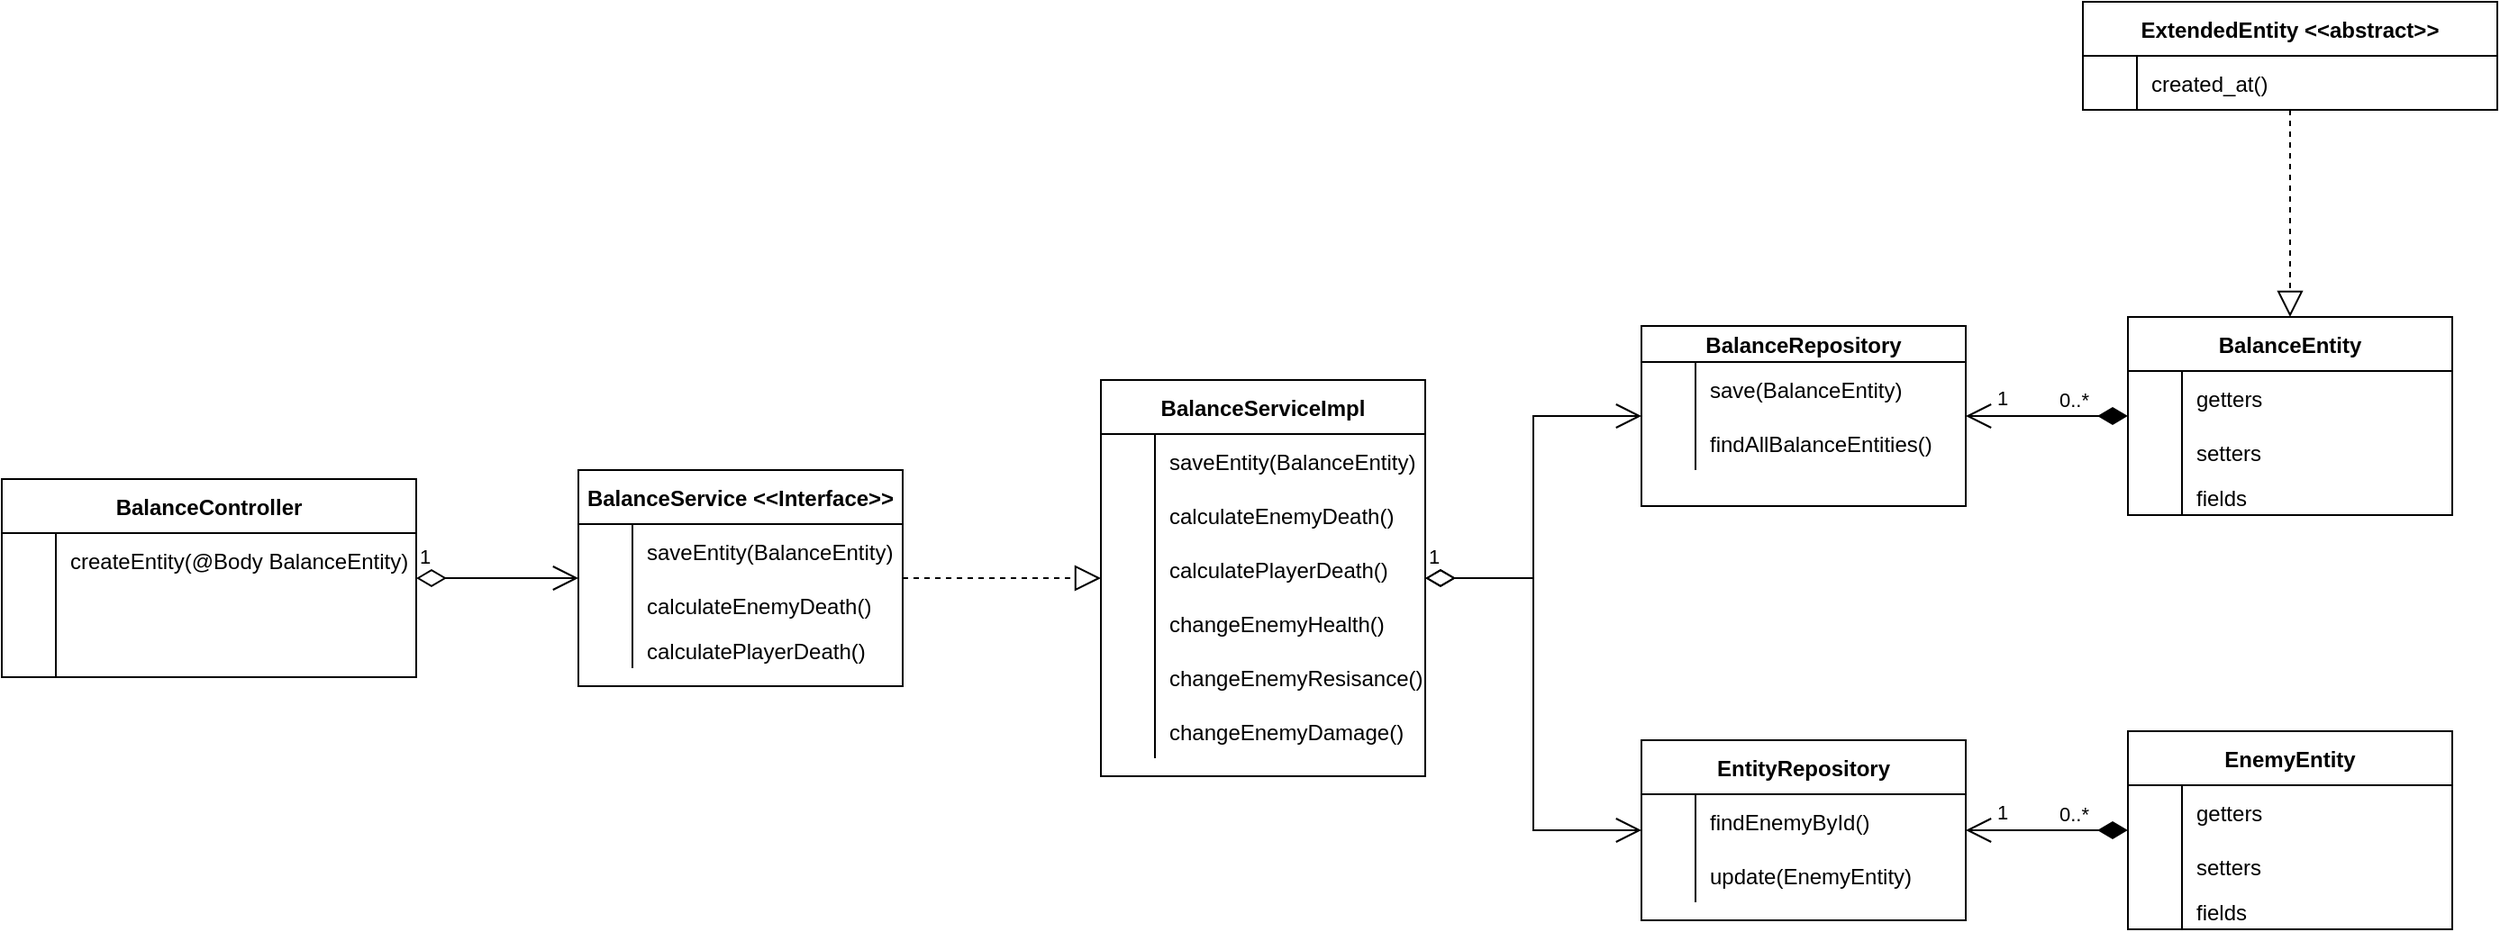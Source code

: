 <mxfile version="20.8.10" type="device"><diagram id="tbC7OHisA7EsDjSfLLGU" name="Page-1"><mxGraphModel dx="673" dy="449" grid="1" gridSize="10" guides="1" tooltips="1" connect="1" arrows="1" fold="1" page="0" pageScale="1" pageWidth="827" pageHeight="1169" math="0" shadow="0"><root><mxCell id="0"/><mxCell id="1" parent="0"/><mxCell id="G2R8BcBX29YFW_m9P9Uj-26" value="BalanceController" style="shape=table;startSize=30;container=1;collapsible=1;childLayout=tableLayout;fixedRows=1;rowLines=0;fontStyle=1;align=center;resizeLast=1;" parent="1" vertex="1"><mxGeometry x="50" y="625" width="230" height="110" as="geometry"/></mxCell><mxCell id="G2R8BcBX29YFW_m9P9Uj-30" value="" style="shape=tableRow;horizontal=0;startSize=0;swimlaneHead=0;swimlaneBody=0;fillColor=none;collapsible=0;dropTarget=0;points=[[0,0.5],[1,0.5]];portConstraint=eastwest;top=0;left=0;right=0;bottom=0;" parent="G2R8BcBX29YFW_m9P9Uj-26" vertex="1"><mxGeometry y="30" width="230" height="30" as="geometry"/></mxCell><mxCell id="G2R8BcBX29YFW_m9P9Uj-31" value="" style="shape=partialRectangle;connectable=0;fillColor=none;top=0;left=0;bottom=0;right=0;editable=1;overflow=hidden;" parent="G2R8BcBX29YFW_m9P9Uj-30" vertex="1"><mxGeometry width="30" height="30" as="geometry"><mxRectangle width="30" height="30" as="alternateBounds"/></mxGeometry></mxCell><mxCell id="G2R8BcBX29YFW_m9P9Uj-32" value="createEntity(@Body BalanceEntity)" style="shape=partialRectangle;connectable=0;fillColor=none;top=0;left=0;bottom=0;right=0;align=left;spacingLeft=6;overflow=hidden;" parent="G2R8BcBX29YFW_m9P9Uj-30" vertex="1"><mxGeometry x="30" width="200" height="30" as="geometry"><mxRectangle width="200" height="30" as="alternateBounds"/></mxGeometry></mxCell><mxCell id="G2R8BcBX29YFW_m9P9Uj-33" value="" style="shape=tableRow;horizontal=0;startSize=0;swimlaneHead=0;swimlaneBody=0;fillColor=none;collapsible=0;dropTarget=0;points=[[0,0.5],[1,0.5]];portConstraint=eastwest;top=0;left=0;right=0;bottom=0;" parent="G2R8BcBX29YFW_m9P9Uj-26" vertex="1"><mxGeometry y="60" width="230" height="30" as="geometry"/></mxCell><mxCell id="G2R8BcBX29YFW_m9P9Uj-34" value="                " style="shape=partialRectangle;connectable=0;fillColor=none;top=0;left=0;bottom=0;right=0;editable=1;overflow=hidden;" parent="G2R8BcBX29YFW_m9P9Uj-33" vertex="1"><mxGeometry width="30" height="30" as="geometry"><mxRectangle width="30" height="30" as="alternateBounds"/></mxGeometry></mxCell><mxCell id="G2R8BcBX29YFW_m9P9Uj-35" value="" style="shape=partialRectangle;connectable=0;fillColor=none;top=0;left=0;bottom=0;right=0;align=left;spacingLeft=6;overflow=hidden;" parent="G2R8BcBX29YFW_m9P9Uj-33" vertex="1"><mxGeometry x="30" width="200" height="30" as="geometry"><mxRectangle width="200" height="30" as="alternateBounds"/></mxGeometry></mxCell><mxCell id="G2R8BcBX29YFW_m9P9Uj-94" value="" style="shape=tableRow;horizontal=0;startSize=0;swimlaneHead=0;swimlaneBody=0;fillColor=none;collapsible=0;dropTarget=0;points=[[0,0.5],[1,0.5]];portConstraint=eastwest;top=0;left=0;right=0;bottom=0;" parent="G2R8BcBX29YFW_m9P9Uj-26" vertex="1"><mxGeometry y="90" width="230" height="20" as="geometry"/></mxCell><mxCell id="G2R8BcBX29YFW_m9P9Uj-95" value="                " style="shape=partialRectangle;connectable=0;fillColor=none;top=0;left=0;bottom=0;right=0;editable=1;overflow=hidden;" parent="G2R8BcBX29YFW_m9P9Uj-94" vertex="1"><mxGeometry width="30" height="20" as="geometry"><mxRectangle width="30" height="20" as="alternateBounds"/></mxGeometry></mxCell><mxCell id="G2R8BcBX29YFW_m9P9Uj-96" value="" style="shape=partialRectangle;connectable=0;fillColor=none;top=0;left=0;bottom=0;right=0;align=left;spacingLeft=6;overflow=hidden;" parent="G2R8BcBX29YFW_m9P9Uj-94" vertex="1"><mxGeometry x="30" width="200" height="20" as="geometry"><mxRectangle width="200" height="20" as="alternateBounds"/></mxGeometry></mxCell><mxCell id="G2R8BcBX29YFW_m9P9Uj-39" value="BalanceService &lt;&lt;Interface&gt;&gt;" style="shape=table;startSize=30;container=1;collapsible=1;childLayout=tableLayout;fixedRows=1;rowLines=0;fontStyle=1;align=center;resizeLast=1;" parent="1" vertex="1"><mxGeometry x="370" y="620" width="180" height="120" as="geometry"/></mxCell><mxCell id="G2R8BcBX29YFW_m9P9Uj-46" value="" style="shape=tableRow;horizontal=0;startSize=0;swimlaneHead=0;swimlaneBody=0;fillColor=none;collapsible=0;dropTarget=0;points=[[0,0.5],[1,0.5]];portConstraint=eastwest;top=0;left=0;right=0;bottom=0;" parent="G2R8BcBX29YFW_m9P9Uj-39" vertex="1"><mxGeometry y="30" width="180" height="30" as="geometry"/></mxCell><mxCell id="G2R8BcBX29YFW_m9P9Uj-47" value="" style="shape=partialRectangle;connectable=0;fillColor=none;top=0;left=0;bottom=0;right=0;editable=1;overflow=hidden;" parent="G2R8BcBX29YFW_m9P9Uj-46" vertex="1"><mxGeometry width="30" height="30" as="geometry"><mxRectangle width="30" height="30" as="alternateBounds"/></mxGeometry></mxCell><mxCell id="G2R8BcBX29YFW_m9P9Uj-48" value="saveEntity(BalanceEntity)" style="shape=partialRectangle;connectable=0;fillColor=none;top=0;left=0;bottom=0;right=0;align=left;spacingLeft=6;overflow=hidden;" parent="G2R8BcBX29YFW_m9P9Uj-46" vertex="1"><mxGeometry x="30" width="150" height="30" as="geometry"><mxRectangle width="150" height="30" as="alternateBounds"/></mxGeometry></mxCell><mxCell id="G2R8BcBX29YFW_m9P9Uj-49" value="" style="shape=tableRow;horizontal=0;startSize=0;swimlaneHead=0;swimlaneBody=0;fillColor=none;collapsible=0;dropTarget=0;points=[[0,0.5],[1,0.5]];portConstraint=eastwest;top=0;left=0;right=0;bottom=0;" parent="G2R8BcBX29YFW_m9P9Uj-39" vertex="1"><mxGeometry y="60" width="180" height="30" as="geometry"/></mxCell><mxCell id="G2R8BcBX29YFW_m9P9Uj-50" value="" style="shape=partialRectangle;connectable=0;fillColor=none;top=0;left=0;bottom=0;right=0;editable=1;overflow=hidden;" parent="G2R8BcBX29YFW_m9P9Uj-49" vertex="1"><mxGeometry width="30" height="30" as="geometry"><mxRectangle width="30" height="30" as="alternateBounds"/></mxGeometry></mxCell><mxCell id="G2R8BcBX29YFW_m9P9Uj-51" value="calculateEnemyDeath()" style="shape=partialRectangle;connectable=0;fillColor=none;top=0;left=0;bottom=0;right=0;align=left;spacingLeft=6;overflow=hidden;" parent="G2R8BcBX29YFW_m9P9Uj-49" vertex="1"><mxGeometry x="30" width="150" height="30" as="geometry"><mxRectangle width="150" height="30" as="alternateBounds"/></mxGeometry></mxCell><mxCell id="G2R8BcBX29YFW_m9P9Uj-97" value="" style="shape=tableRow;horizontal=0;startSize=0;swimlaneHead=0;swimlaneBody=0;fillColor=none;collapsible=0;dropTarget=0;points=[[0,0.5],[1,0.5]];portConstraint=eastwest;top=0;left=0;right=0;bottom=0;" parent="G2R8BcBX29YFW_m9P9Uj-39" vertex="1"><mxGeometry y="90" width="180" height="20" as="geometry"/></mxCell><mxCell id="G2R8BcBX29YFW_m9P9Uj-98" value="" style="shape=partialRectangle;connectable=0;fillColor=none;top=0;left=0;bottom=0;right=0;editable=1;overflow=hidden;" parent="G2R8BcBX29YFW_m9P9Uj-97" vertex="1"><mxGeometry width="30" height="20" as="geometry"><mxRectangle width="30" height="20" as="alternateBounds"/></mxGeometry></mxCell><mxCell id="G2R8BcBX29YFW_m9P9Uj-99" value="calculatePlayerDeath()" style="shape=partialRectangle;connectable=0;fillColor=none;top=0;left=0;bottom=0;right=0;align=left;spacingLeft=6;overflow=hidden;" parent="G2R8BcBX29YFW_m9P9Uj-97" vertex="1"><mxGeometry x="30" width="150" height="20" as="geometry"><mxRectangle width="150" height="20" as="alternateBounds"/></mxGeometry></mxCell><mxCell id="G2R8BcBX29YFW_m9P9Uj-52" value="BalanceRepository" style="shape=table;startSize=20;container=1;collapsible=1;childLayout=tableLayout;fixedRows=1;rowLines=0;fontStyle=1;align=center;resizeLast=1;" parent="1" vertex="1"><mxGeometry x="960" y="540" width="180" height="100" as="geometry"/></mxCell><mxCell id="G2R8BcBX29YFW_m9P9Uj-59" value="" style="shape=tableRow;horizontal=0;startSize=0;swimlaneHead=0;swimlaneBody=0;fillColor=none;collapsible=0;dropTarget=0;points=[[0,0.5],[1,0.5]];portConstraint=eastwest;top=0;left=0;right=0;bottom=0;" parent="G2R8BcBX29YFW_m9P9Uj-52" vertex="1"><mxGeometry y="20" width="180" height="30" as="geometry"/></mxCell><mxCell id="G2R8BcBX29YFW_m9P9Uj-60" value="" style="shape=partialRectangle;connectable=0;fillColor=none;top=0;left=0;bottom=0;right=0;editable=1;overflow=hidden;" parent="G2R8BcBX29YFW_m9P9Uj-59" vertex="1"><mxGeometry width="30" height="30" as="geometry"><mxRectangle width="30" height="30" as="alternateBounds"/></mxGeometry></mxCell><mxCell id="G2R8BcBX29YFW_m9P9Uj-61" value="save(BalanceEntity)" style="shape=partialRectangle;connectable=0;fillColor=none;top=0;left=0;bottom=0;right=0;align=left;spacingLeft=6;overflow=hidden;" parent="G2R8BcBX29YFW_m9P9Uj-59" vertex="1"><mxGeometry x="30" width="150" height="30" as="geometry"><mxRectangle width="150" height="30" as="alternateBounds"/></mxGeometry></mxCell><mxCell id="G2R8BcBX29YFW_m9P9Uj-62" value="" style="shape=tableRow;horizontal=0;startSize=0;swimlaneHead=0;swimlaneBody=0;fillColor=none;collapsible=0;dropTarget=0;points=[[0,0.5],[1,0.5]];portConstraint=eastwest;top=0;left=0;right=0;bottom=0;" parent="G2R8BcBX29YFW_m9P9Uj-52" vertex="1"><mxGeometry y="50" width="180" height="30" as="geometry"/></mxCell><mxCell id="G2R8BcBX29YFW_m9P9Uj-63" value="" style="shape=partialRectangle;connectable=0;fillColor=none;top=0;left=0;bottom=0;right=0;editable=1;overflow=hidden;" parent="G2R8BcBX29YFW_m9P9Uj-62" vertex="1"><mxGeometry width="30" height="30" as="geometry"><mxRectangle width="30" height="30" as="alternateBounds"/></mxGeometry></mxCell><mxCell id="G2R8BcBX29YFW_m9P9Uj-64" value="findAllBalanceEntities()" style="shape=partialRectangle;connectable=0;fillColor=none;top=0;left=0;bottom=0;right=0;align=left;spacingLeft=6;overflow=hidden;" parent="G2R8BcBX29YFW_m9P9Uj-62" vertex="1"><mxGeometry x="30" width="150" height="30" as="geometry"><mxRectangle width="150" height="30" as="alternateBounds"/></mxGeometry></mxCell><mxCell id="G2R8BcBX29YFW_m9P9Uj-65" value="BalanceServiceImpl" style="shape=table;startSize=30;container=1;collapsible=1;childLayout=tableLayout;fixedRows=1;rowLines=0;fontStyle=1;align=center;resizeLast=1;" parent="1" vertex="1"><mxGeometry x="660" y="570" width="180" height="220" as="geometry"/></mxCell><mxCell id="G2R8BcBX29YFW_m9P9Uj-69" value="" style="shape=tableRow;horizontal=0;startSize=0;swimlaneHead=0;swimlaneBody=0;fillColor=none;collapsible=0;dropTarget=0;points=[[0,0.5],[1,0.5]];portConstraint=eastwest;top=0;left=0;right=0;bottom=0;" parent="G2R8BcBX29YFW_m9P9Uj-65" vertex="1"><mxGeometry y="30" width="180" height="30" as="geometry"/></mxCell><mxCell id="G2R8BcBX29YFW_m9P9Uj-70" value="" style="shape=partialRectangle;connectable=0;fillColor=none;top=0;left=0;bottom=0;right=0;editable=1;overflow=hidden;" parent="G2R8BcBX29YFW_m9P9Uj-69" vertex="1"><mxGeometry width="30" height="30" as="geometry"><mxRectangle width="30" height="30" as="alternateBounds"/></mxGeometry></mxCell><mxCell id="G2R8BcBX29YFW_m9P9Uj-71" value="saveEntity(BalanceEntity)" style="shape=partialRectangle;connectable=0;fillColor=none;top=0;left=0;bottom=0;right=0;align=left;spacingLeft=6;overflow=hidden;" parent="G2R8BcBX29YFW_m9P9Uj-69" vertex="1"><mxGeometry x="30" width="150" height="30" as="geometry"><mxRectangle width="150" height="30" as="alternateBounds"/></mxGeometry></mxCell><mxCell id="G2R8BcBX29YFW_m9P9Uj-72" value="" style="shape=tableRow;horizontal=0;startSize=0;swimlaneHead=0;swimlaneBody=0;fillColor=none;collapsible=0;dropTarget=0;points=[[0,0.5],[1,0.5]];portConstraint=eastwest;top=0;left=0;right=0;bottom=0;" parent="G2R8BcBX29YFW_m9P9Uj-65" vertex="1"><mxGeometry y="60" width="180" height="30" as="geometry"/></mxCell><mxCell id="G2R8BcBX29YFW_m9P9Uj-73" value="" style="shape=partialRectangle;connectable=0;fillColor=none;top=0;left=0;bottom=0;right=0;editable=1;overflow=hidden;" parent="G2R8BcBX29YFW_m9P9Uj-72" vertex="1"><mxGeometry width="30" height="30" as="geometry"><mxRectangle width="30" height="30" as="alternateBounds"/></mxGeometry></mxCell><mxCell id="G2R8BcBX29YFW_m9P9Uj-74" value="calculateEnemyDeath()" style="shape=partialRectangle;connectable=0;fillColor=none;top=0;left=0;bottom=0;right=0;align=left;spacingLeft=6;overflow=hidden;" parent="G2R8BcBX29YFW_m9P9Uj-72" vertex="1"><mxGeometry x="30" width="150" height="30" as="geometry"><mxRectangle width="150" height="30" as="alternateBounds"/></mxGeometry></mxCell><mxCell id="2OF6ME92phxlqvlVwEZL-5" value="" style="shape=tableRow;horizontal=0;startSize=0;swimlaneHead=0;swimlaneBody=0;fillColor=none;collapsible=0;dropTarget=0;points=[[0,0.5],[1,0.5]];portConstraint=eastwest;top=0;left=0;right=0;bottom=0;" parent="G2R8BcBX29YFW_m9P9Uj-65" vertex="1"><mxGeometry y="90" width="180" height="30" as="geometry"/></mxCell><mxCell id="2OF6ME92phxlqvlVwEZL-6" value="" style="shape=partialRectangle;connectable=0;fillColor=none;top=0;left=0;bottom=0;right=0;editable=1;overflow=hidden;" parent="2OF6ME92phxlqvlVwEZL-5" vertex="1"><mxGeometry width="30" height="30" as="geometry"><mxRectangle width="30" height="30" as="alternateBounds"/></mxGeometry></mxCell><mxCell id="2OF6ME92phxlqvlVwEZL-7" value="calculatePlayerDeath()" style="shape=partialRectangle;connectable=0;fillColor=none;top=0;left=0;bottom=0;right=0;align=left;spacingLeft=6;overflow=hidden;" parent="2OF6ME92phxlqvlVwEZL-5" vertex="1"><mxGeometry x="30" width="150" height="30" as="geometry"><mxRectangle width="150" height="30" as="alternateBounds"/></mxGeometry></mxCell><mxCell id="2OF6ME92phxlqvlVwEZL-10" value="" style="shape=tableRow;horizontal=0;startSize=0;swimlaneHead=0;swimlaneBody=0;fillColor=none;collapsible=0;dropTarget=0;points=[[0,0.5],[1,0.5]];portConstraint=eastwest;top=0;left=0;right=0;bottom=0;" parent="G2R8BcBX29YFW_m9P9Uj-65" vertex="1"><mxGeometry y="120" width="180" height="30" as="geometry"/></mxCell><mxCell id="2OF6ME92phxlqvlVwEZL-11" value="" style="shape=partialRectangle;connectable=0;fillColor=none;top=0;left=0;bottom=0;right=0;editable=1;overflow=hidden;" parent="2OF6ME92phxlqvlVwEZL-10" vertex="1"><mxGeometry width="30" height="30" as="geometry"><mxRectangle width="30" height="30" as="alternateBounds"/></mxGeometry></mxCell><mxCell id="2OF6ME92phxlqvlVwEZL-12" value="changeEnemyHealth()" style="shape=partialRectangle;connectable=0;fillColor=none;top=0;left=0;bottom=0;right=0;align=left;spacingLeft=6;overflow=hidden;" parent="2OF6ME92phxlqvlVwEZL-10" vertex="1"><mxGeometry x="30" width="150" height="30" as="geometry"><mxRectangle width="150" height="30" as="alternateBounds"/></mxGeometry></mxCell><mxCell id="2OF6ME92phxlqvlVwEZL-13" value="" style="shape=tableRow;horizontal=0;startSize=0;swimlaneHead=0;swimlaneBody=0;fillColor=none;collapsible=0;dropTarget=0;points=[[0,0.5],[1,0.5]];portConstraint=eastwest;top=0;left=0;right=0;bottom=0;" parent="G2R8BcBX29YFW_m9P9Uj-65" vertex="1"><mxGeometry y="150" width="180" height="30" as="geometry"/></mxCell><mxCell id="2OF6ME92phxlqvlVwEZL-14" value="" style="shape=partialRectangle;connectable=0;fillColor=none;top=0;left=0;bottom=0;right=0;editable=1;overflow=hidden;" parent="2OF6ME92phxlqvlVwEZL-13" vertex="1"><mxGeometry width="30" height="30" as="geometry"><mxRectangle width="30" height="30" as="alternateBounds"/></mxGeometry></mxCell><mxCell id="2OF6ME92phxlqvlVwEZL-15" value="changeEnemyResisance()" style="shape=partialRectangle;connectable=0;fillColor=none;top=0;left=0;bottom=0;right=0;align=left;spacingLeft=6;overflow=hidden;" parent="2OF6ME92phxlqvlVwEZL-13" vertex="1"><mxGeometry x="30" width="150" height="30" as="geometry"><mxRectangle width="150" height="30" as="alternateBounds"/></mxGeometry></mxCell><mxCell id="2OF6ME92phxlqvlVwEZL-16" value="" style="shape=tableRow;horizontal=0;startSize=0;swimlaneHead=0;swimlaneBody=0;fillColor=none;collapsible=0;dropTarget=0;points=[[0,0.5],[1,0.5]];portConstraint=eastwest;top=0;left=0;right=0;bottom=0;" parent="G2R8BcBX29YFW_m9P9Uj-65" vertex="1"><mxGeometry y="180" width="180" height="30" as="geometry"/></mxCell><mxCell id="2OF6ME92phxlqvlVwEZL-17" value="" style="shape=partialRectangle;connectable=0;fillColor=none;top=0;left=0;bottom=0;right=0;editable=1;overflow=hidden;" parent="2OF6ME92phxlqvlVwEZL-16" vertex="1"><mxGeometry width="30" height="30" as="geometry"><mxRectangle width="30" height="30" as="alternateBounds"/></mxGeometry></mxCell><mxCell id="2OF6ME92phxlqvlVwEZL-18" value="changeEnemyDamage()" style="shape=partialRectangle;connectable=0;fillColor=none;top=0;left=0;bottom=0;right=0;align=left;spacingLeft=6;overflow=hidden;" parent="2OF6ME92phxlqvlVwEZL-16" vertex="1"><mxGeometry x="30" width="150" height="30" as="geometry"><mxRectangle width="150" height="30" as="alternateBounds"/></mxGeometry></mxCell><mxCell id="PA_ix8MPR6sC7b9y5ZeI-7" value="BalanceEntity" style="shape=table;startSize=30;container=1;collapsible=1;childLayout=tableLayout;fixedRows=1;rowLines=0;fontStyle=1;align=center;resizeLast=1;" parent="1" vertex="1"><mxGeometry x="1230" y="535" width="180" height="110" as="geometry"/></mxCell><mxCell id="PA_ix8MPR6sC7b9y5ZeI-8" value="" style="shape=tableRow;horizontal=0;startSize=0;swimlaneHead=0;swimlaneBody=0;fillColor=none;collapsible=0;dropTarget=0;points=[[0,0.5],[1,0.5]];portConstraint=eastwest;top=0;left=0;right=0;bottom=0;" parent="PA_ix8MPR6sC7b9y5ZeI-7" vertex="1"><mxGeometry y="30" width="180" height="30" as="geometry"/></mxCell><mxCell id="PA_ix8MPR6sC7b9y5ZeI-9" value="" style="shape=partialRectangle;connectable=0;fillColor=none;top=0;left=0;bottom=0;right=0;editable=1;overflow=hidden;" parent="PA_ix8MPR6sC7b9y5ZeI-8" vertex="1"><mxGeometry width="30" height="30" as="geometry"><mxRectangle width="30" height="30" as="alternateBounds"/></mxGeometry></mxCell><mxCell id="PA_ix8MPR6sC7b9y5ZeI-10" value="getters" style="shape=partialRectangle;connectable=0;fillColor=none;top=0;left=0;bottom=0;right=0;align=left;spacingLeft=6;overflow=hidden;" parent="PA_ix8MPR6sC7b9y5ZeI-8" vertex="1"><mxGeometry x="30" width="150" height="30" as="geometry"><mxRectangle width="150" height="30" as="alternateBounds"/></mxGeometry></mxCell><mxCell id="PA_ix8MPR6sC7b9y5ZeI-11" value="" style="shape=tableRow;horizontal=0;startSize=0;swimlaneHead=0;swimlaneBody=0;fillColor=none;collapsible=0;dropTarget=0;points=[[0,0.5],[1,0.5]];portConstraint=eastwest;top=0;left=0;right=0;bottom=0;" parent="PA_ix8MPR6sC7b9y5ZeI-7" vertex="1"><mxGeometry y="60" width="180" height="30" as="geometry"/></mxCell><mxCell id="PA_ix8MPR6sC7b9y5ZeI-12" value="                " style="shape=partialRectangle;connectable=0;fillColor=none;top=0;left=0;bottom=0;right=0;editable=1;overflow=hidden;" parent="PA_ix8MPR6sC7b9y5ZeI-11" vertex="1"><mxGeometry width="30" height="30" as="geometry"><mxRectangle width="30" height="30" as="alternateBounds"/></mxGeometry></mxCell><mxCell id="PA_ix8MPR6sC7b9y5ZeI-13" value="setters" style="shape=partialRectangle;connectable=0;fillColor=none;top=0;left=0;bottom=0;right=0;align=left;spacingLeft=6;overflow=hidden;" parent="PA_ix8MPR6sC7b9y5ZeI-11" vertex="1"><mxGeometry x="30" width="150" height="30" as="geometry"><mxRectangle width="150" height="30" as="alternateBounds"/></mxGeometry></mxCell><mxCell id="PA_ix8MPR6sC7b9y5ZeI-14" value="" style="shape=tableRow;horizontal=0;startSize=0;swimlaneHead=0;swimlaneBody=0;fillColor=none;collapsible=0;dropTarget=0;points=[[0,0.5],[1,0.5]];portConstraint=eastwest;top=0;left=0;right=0;bottom=0;" parent="PA_ix8MPR6sC7b9y5ZeI-7" vertex="1"><mxGeometry y="90" width="180" height="20" as="geometry"/></mxCell><mxCell id="PA_ix8MPR6sC7b9y5ZeI-15" value="                " style="shape=partialRectangle;connectable=0;fillColor=none;top=0;left=0;bottom=0;right=0;editable=1;overflow=hidden;" parent="PA_ix8MPR6sC7b9y5ZeI-14" vertex="1"><mxGeometry width="30" height="20" as="geometry"><mxRectangle width="30" height="20" as="alternateBounds"/></mxGeometry></mxCell><mxCell id="PA_ix8MPR6sC7b9y5ZeI-16" value="fields" style="shape=partialRectangle;connectable=0;fillColor=none;top=0;left=0;bottom=0;right=0;align=left;spacingLeft=6;overflow=hidden;" parent="PA_ix8MPR6sC7b9y5ZeI-14" vertex="1"><mxGeometry x="30" width="150" height="20" as="geometry"><mxRectangle width="150" height="20" as="alternateBounds"/></mxGeometry></mxCell><mxCell id="PA_ix8MPR6sC7b9y5ZeI-52" value="EnemyEntity" style="shape=table;startSize=30;container=1;collapsible=1;childLayout=tableLayout;fixedRows=1;rowLines=0;fontStyle=1;align=center;resizeLast=1;" parent="1" vertex="1"><mxGeometry x="1230" y="765" width="180" height="110" as="geometry"/></mxCell><mxCell id="PA_ix8MPR6sC7b9y5ZeI-53" value="" style="shape=tableRow;horizontal=0;startSize=0;swimlaneHead=0;swimlaneBody=0;fillColor=none;collapsible=0;dropTarget=0;points=[[0,0.5],[1,0.5]];portConstraint=eastwest;top=0;left=0;right=0;bottom=0;" parent="PA_ix8MPR6sC7b9y5ZeI-52" vertex="1"><mxGeometry y="30" width="180" height="30" as="geometry"/></mxCell><mxCell id="PA_ix8MPR6sC7b9y5ZeI-54" value="" style="shape=partialRectangle;connectable=0;fillColor=none;top=0;left=0;bottom=0;right=0;editable=1;overflow=hidden;" parent="PA_ix8MPR6sC7b9y5ZeI-53" vertex="1"><mxGeometry width="30" height="30" as="geometry"><mxRectangle width="30" height="30" as="alternateBounds"/></mxGeometry></mxCell><mxCell id="PA_ix8MPR6sC7b9y5ZeI-55" value="getters" style="shape=partialRectangle;connectable=0;fillColor=none;top=0;left=0;bottom=0;right=0;align=left;spacingLeft=6;overflow=hidden;" parent="PA_ix8MPR6sC7b9y5ZeI-53" vertex="1"><mxGeometry x="30" width="150" height="30" as="geometry"><mxRectangle width="150" height="30" as="alternateBounds"/></mxGeometry></mxCell><mxCell id="PA_ix8MPR6sC7b9y5ZeI-56" value="" style="shape=tableRow;horizontal=0;startSize=0;swimlaneHead=0;swimlaneBody=0;fillColor=none;collapsible=0;dropTarget=0;points=[[0,0.5],[1,0.5]];portConstraint=eastwest;top=0;left=0;right=0;bottom=0;" parent="PA_ix8MPR6sC7b9y5ZeI-52" vertex="1"><mxGeometry y="60" width="180" height="30" as="geometry"/></mxCell><mxCell id="PA_ix8MPR6sC7b9y5ZeI-57" value="                " style="shape=partialRectangle;connectable=0;fillColor=none;top=0;left=0;bottom=0;right=0;editable=1;overflow=hidden;" parent="PA_ix8MPR6sC7b9y5ZeI-56" vertex="1"><mxGeometry width="30" height="30" as="geometry"><mxRectangle width="30" height="30" as="alternateBounds"/></mxGeometry></mxCell><mxCell id="PA_ix8MPR6sC7b9y5ZeI-58" value="setters" style="shape=partialRectangle;connectable=0;fillColor=none;top=0;left=0;bottom=0;right=0;align=left;spacingLeft=6;overflow=hidden;" parent="PA_ix8MPR6sC7b9y5ZeI-56" vertex="1"><mxGeometry x="30" width="150" height="30" as="geometry"><mxRectangle width="150" height="30" as="alternateBounds"/></mxGeometry></mxCell><mxCell id="PA_ix8MPR6sC7b9y5ZeI-59" value="" style="shape=tableRow;horizontal=0;startSize=0;swimlaneHead=0;swimlaneBody=0;fillColor=none;collapsible=0;dropTarget=0;points=[[0,0.5],[1,0.5]];portConstraint=eastwest;top=0;left=0;right=0;bottom=0;" parent="PA_ix8MPR6sC7b9y5ZeI-52" vertex="1"><mxGeometry y="90" width="180" height="20" as="geometry"/></mxCell><mxCell id="PA_ix8MPR6sC7b9y5ZeI-60" value="                " style="shape=partialRectangle;connectable=0;fillColor=none;top=0;left=0;bottom=0;right=0;editable=1;overflow=hidden;" parent="PA_ix8MPR6sC7b9y5ZeI-59" vertex="1"><mxGeometry width="30" height="20" as="geometry"><mxRectangle width="30" height="20" as="alternateBounds"/></mxGeometry></mxCell><mxCell id="PA_ix8MPR6sC7b9y5ZeI-61" value="fields" style="shape=partialRectangle;connectable=0;fillColor=none;top=0;left=0;bottom=0;right=0;align=left;spacingLeft=6;overflow=hidden;" parent="PA_ix8MPR6sC7b9y5ZeI-59" vertex="1"><mxGeometry x="30" width="150" height="20" as="geometry"><mxRectangle width="150" height="20" as="alternateBounds"/></mxGeometry></mxCell><mxCell id="PA_ix8MPR6sC7b9y5ZeI-62" value="EntityRepository" style="shape=table;startSize=30;container=1;collapsible=1;childLayout=tableLayout;fixedRows=1;rowLines=0;fontStyle=1;align=center;resizeLast=1;" parent="1" vertex="1"><mxGeometry x="960" y="770" width="180" height="100" as="geometry"/></mxCell><mxCell id="PA_ix8MPR6sC7b9y5ZeI-63" value="" style="shape=tableRow;horizontal=0;startSize=0;swimlaneHead=0;swimlaneBody=0;fillColor=none;collapsible=0;dropTarget=0;points=[[0,0.5],[1,0.5]];portConstraint=eastwest;top=0;left=0;right=0;bottom=0;" parent="PA_ix8MPR6sC7b9y5ZeI-62" vertex="1"><mxGeometry y="30" width="180" height="30" as="geometry"/></mxCell><mxCell id="PA_ix8MPR6sC7b9y5ZeI-64" value="" style="shape=partialRectangle;connectable=0;fillColor=none;top=0;left=0;bottom=0;right=0;editable=1;overflow=hidden;" parent="PA_ix8MPR6sC7b9y5ZeI-63" vertex="1"><mxGeometry width="30" height="30" as="geometry"><mxRectangle width="30" height="30" as="alternateBounds"/></mxGeometry></mxCell><mxCell id="PA_ix8MPR6sC7b9y5ZeI-65" value="findEnemyById()" style="shape=partialRectangle;connectable=0;fillColor=none;top=0;left=0;bottom=0;right=0;align=left;spacingLeft=6;overflow=hidden;" parent="PA_ix8MPR6sC7b9y5ZeI-63" vertex="1"><mxGeometry x="30" width="150" height="30" as="geometry"><mxRectangle width="150" height="30" as="alternateBounds"/></mxGeometry></mxCell><mxCell id="PA_ix8MPR6sC7b9y5ZeI-66" value="" style="shape=tableRow;horizontal=0;startSize=0;swimlaneHead=0;swimlaneBody=0;fillColor=none;collapsible=0;dropTarget=0;points=[[0,0.5],[1,0.5]];portConstraint=eastwest;top=0;left=0;right=0;bottom=0;" parent="PA_ix8MPR6sC7b9y5ZeI-62" vertex="1"><mxGeometry y="60" width="180" height="30" as="geometry"/></mxCell><mxCell id="PA_ix8MPR6sC7b9y5ZeI-67" value="" style="shape=partialRectangle;connectable=0;fillColor=none;top=0;left=0;bottom=0;right=0;editable=1;overflow=hidden;" parent="PA_ix8MPR6sC7b9y5ZeI-66" vertex="1"><mxGeometry width="30" height="30" as="geometry"><mxRectangle width="30" height="30" as="alternateBounds"/></mxGeometry></mxCell><mxCell id="PA_ix8MPR6sC7b9y5ZeI-68" value="update(EnemyEntity)" style="shape=partialRectangle;connectable=0;fillColor=none;top=0;left=0;bottom=0;right=0;align=left;spacingLeft=6;overflow=hidden;" parent="PA_ix8MPR6sC7b9y5ZeI-66" vertex="1"><mxGeometry x="30" width="150" height="30" as="geometry"><mxRectangle width="150" height="30" as="alternateBounds"/></mxGeometry></mxCell><mxCell id="2OF6ME92phxlqvlVwEZL-19" value="0..*" style="endArrow=open;html=1;endSize=12;startArrow=diamondThin;startSize=14;startFill=1;edgeStyle=orthogonalEdgeStyle;align=left;verticalAlign=bottom;rounded=0;" parent="1" edge="1"><mxGeometry x="-0.111" relative="1" as="geometry"><mxPoint x="1230" y="590" as="sourcePoint"/><mxPoint x="1140" y="590" as="targetPoint"/><mxPoint as="offset"/></mxGeometry></mxCell><mxCell id="2OF6ME92phxlqvlVwEZL-20" value="1" style="edgeLabel;html=1;align=center;verticalAlign=middle;resizable=0;points=[];" parent="2OF6ME92phxlqvlVwEZL-19" vertex="1" connectable="0"><mxGeometry x="0.805" y="-1" relative="1" as="geometry"><mxPoint x="11" y="-9" as="offset"/></mxGeometry></mxCell><mxCell id="2OF6ME92phxlqvlVwEZL-21" value="1" style="endArrow=open;html=1;endSize=12;startArrow=diamondThin;startSize=14;startFill=0;edgeStyle=orthogonalEdgeStyle;align=left;verticalAlign=bottom;rounded=0;" parent="1" source="G2R8BcBX29YFW_m9P9Uj-65" target="G2R8BcBX29YFW_m9P9Uj-52" edge="1"><mxGeometry x="-1" y="3" relative="1" as="geometry"><mxPoint x="880" y="690" as="sourcePoint"/><mxPoint x="1040" y="690" as="targetPoint"/><Array as="points"><mxPoint x="900" y="680"/><mxPoint x="900" y="590"/></Array></mxGeometry></mxCell><mxCell id="2OF6ME92phxlqvlVwEZL-22" value="1" style="endArrow=open;html=1;endSize=12;startArrow=diamondThin;startSize=14;startFill=0;edgeStyle=orthogonalEdgeStyle;align=left;verticalAlign=bottom;rounded=0;" parent="1" source="G2R8BcBX29YFW_m9P9Uj-65" target="PA_ix8MPR6sC7b9y5ZeI-62" edge="1"><mxGeometry x="-1" y="3" relative="1" as="geometry"><mxPoint x="720" y="870" as="sourcePoint"/><mxPoint x="880" y="870" as="targetPoint"/><Array as="points"><mxPoint x="900" y="680"/><mxPoint x="900" y="820"/></Array></mxGeometry></mxCell><mxCell id="2OF6ME92phxlqvlVwEZL-23" value="0..*" style="endArrow=open;html=1;endSize=12;startArrow=diamondThin;startSize=14;startFill=1;edgeStyle=orthogonalEdgeStyle;align=left;verticalAlign=bottom;rounded=0;" parent="1" source="PA_ix8MPR6sC7b9y5ZeI-52" target="PA_ix8MPR6sC7b9y5ZeI-62" edge="1"><mxGeometry x="-0.111" relative="1" as="geometry"><mxPoint x="1230" y="720.0" as="sourcePoint"/><mxPoint x="1140" y="720.0" as="targetPoint"/><mxPoint as="offset"/></mxGeometry></mxCell><mxCell id="2OF6ME92phxlqvlVwEZL-24" value="1" style="edgeLabel;html=1;align=center;verticalAlign=middle;resizable=0;points=[];" parent="2OF6ME92phxlqvlVwEZL-23" vertex="1" connectable="0"><mxGeometry x="0.805" y="-1" relative="1" as="geometry"><mxPoint x="11" y="-9" as="offset"/></mxGeometry></mxCell><mxCell id="2OF6ME92phxlqvlVwEZL-25" value="" style="endArrow=block;dashed=1;endFill=0;endSize=12;html=1;rounded=0;" parent="1" source="G2R8BcBX29YFW_m9P9Uj-39" target="G2R8BcBX29YFW_m9P9Uj-65" edge="1"><mxGeometry width="160" relative="1" as="geometry"><mxPoint x="460" y="710" as="sourcePoint"/><mxPoint x="620" y="710" as="targetPoint"/></mxGeometry></mxCell><mxCell id="2OF6ME92phxlqvlVwEZL-26" value="1" style="endArrow=open;html=1;endSize=12;startArrow=diamondThin;startSize=14;startFill=0;edgeStyle=orthogonalEdgeStyle;align=left;verticalAlign=bottom;rounded=0;" parent="1" source="G2R8BcBX29YFW_m9P9Uj-26" target="G2R8BcBX29YFW_m9P9Uj-39" edge="1"><mxGeometry x="-1" y="3" relative="1" as="geometry"><mxPoint x="310" y="790" as="sourcePoint"/><mxPoint x="470" y="790" as="targetPoint"/></mxGeometry></mxCell><mxCell id="azsYKti1wNVP1J6YeJrb-20" value="ExtendedEntity &lt;&lt;abstract&gt;&gt;" style="shape=table;startSize=30;container=1;collapsible=1;childLayout=tableLayout;fixedRows=1;rowLines=0;fontStyle=1;align=center;resizeLast=1;" parent="1" vertex="1"><mxGeometry x="1205" y="360" width="230" height="60" as="geometry"/></mxCell><mxCell id="azsYKti1wNVP1J6YeJrb-21" value="" style="shape=tableRow;horizontal=0;startSize=0;swimlaneHead=0;swimlaneBody=0;fillColor=none;collapsible=0;dropTarget=0;points=[[0,0.5],[1,0.5]];portConstraint=eastwest;top=0;left=0;right=0;bottom=0;" parent="azsYKti1wNVP1J6YeJrb-20" vertex="1"><mxGeometry y="30" width="230" height="30" as="geometry"/></mxCell><mxCell id="azsYKti1wNVP1J6YeJrb-22" value="" style="shape=partialRectangle;connectable=0;fillColor=none;top=0;left=0;bottom=0;right=0;editable=1;overflow=hidden;" parent="azsYKti1wNVP1J6YeJrb-21" vertex="1"><mxGeometry width="30" height="30" as="geometry"><mxRectangle width="30" height="30" as="alternateBounds"/></mxGeometry></mxCell><mxCell id="azsYKti1wNVP1J6YeJrb-23" value="created_at()" style="shape=partialRectangle;connectable=0;fillColor=none;top=0;left=0;bottom=0;right=0;align=left;spacingLeft=6;overflow=hidden;" parent="azsYKti1wNVP1J6YeJrb-21" vertex="1"><mxGeometry x="30" width="200" height="30" as="geometry"><mxRectangle width="200" height="30" as="alternateBounds"/></mxGeometry></mxCell><mxCell id="azsYKti1wNVP1J6YeJrb-36" value="" style="endArrow=block;dashed=1;endFill=0;endSize=12;html=1;rounded=0;" parent="1" source="azsYKti1wNVP1J6YeJrb-20" target="PA_ix8MPR6sC7b9y5ZeI-7" edge="1"><mxGeometry width="160" relative="1" as="geometry"><mxPoint x="190.0" y="589.76" as="sourcePoint"/><mxPoint x="300" y="589.76" as="targetPoint"/></mxGeometry></mxCell></root></mxGraphModel></diagram></mxfile>